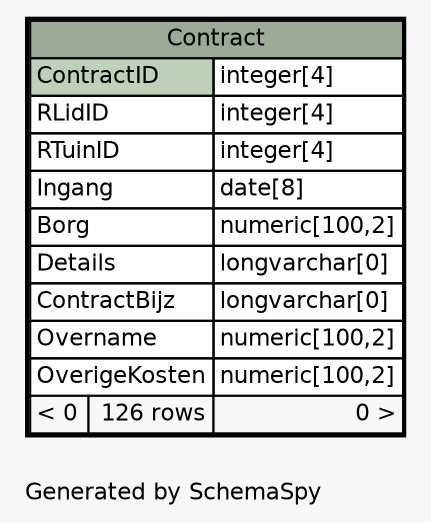 // dot 2.40.1 on Linux 4.19.0-5-amd64
// SchemaSpy rev 590
digraph "oneDegreeRelationshipsDiagram" {
  graph [
    rankdir="RL"
    bgcolor="#f7f7f7"
    label="\nGenerated by SchemaSpy"
    labeljust="l"
    nodesep="0.18"
    ranksep="0.46"
    fontname="Helvetica"
    fontsize="11"
  ];
  node [
    fontname="Helvetica"
    fontsize="11"
    shape="plaintext"
  ];
  edge [
    arrowsize="0.8"
  ];
  "Contract" [
    label=<
    <TABLE BORDER="2" CELLBORDER="1" CELLSPACING="0" BGCOLOR="#ffffff">
      <TR><TD COLSPAN="3" BGCOLOR="#9bab96" ALIGN="CENTER">Contract</TD></TR>
      <TR><TD PORT="ContractID" COLSPAN="2" BGCOLOR="#bed1b8" ALIGN="LEFT">ContractID</TD><TD PORT="ContractID.type" ALIGN="LEFT">integer[4]</TD></TR>
      <TR><TD PORT="RLidID" COLSPAN="2" ALIGN="LEFT">RLidID</TD><TD PORT="RLidID.type" ALIGN="LEFT">integer[4]</TD></TR>
      <TR><TD PORT="RTuinID" COLSPAN="2" ALIGN="LEFT">RTuinID</TD><TD PORT="RTuinID.type" ALIGN="LEFT">integer[4]</TD></TR>
      <TR><TD PORT="Ingang" COLSPAN="2" ALIGN="LEFT">Ingang</TD><TD PORT="Ingang.type" ALIGN="LEFT">date[8]</TD></TR>
      <TR><TD PORT="Borg" COLSPAN="2" ALIGN="LEFT">Borg</TD><TD PORT="Borg.type" ALIGN="LEFT">numeric[100,2]</TD></TR>
      <TR><TD PORT="Details" COLSPAN="2" ALIGN="LEFT">Details</TD><TD PORT="Details.type" ALIGN="LEFT">longvarchar[0]</TD></TR>
      <TR><TD PORT="ContractBijz" COLSPAN="2" ALIGN="LEFT">ContractBijz</TD><TD PORT="ContractBijz.type" ALIGN="LEFT">longvarchar[0]</TD></TR>
      <TR><TD PORT="Overname" COLSPAN="2" ALIGN="LEFT">Overname</TD><TD PORT="Overname.type" ALIGN="LEFT">numeric[100,2]</TD></TR>
      <TR><TD PORT="OverigeKosten" COLSPAN="2" ALIGN="LEFT">OverigeKosten</TD><TD PORT="OverigeKosten.type" ALIGN="LEFT">numeric[100,2]</TD></TR>
      <TR><TD ALIGN="LEFT" BGCOLOR="#f7f7f7">&lt; 0</TD><TD ALIGN="RIGHT" BGCOLOR="#f7f7f7">126 rows</TD><TD ALIGN="RIGHT" BGCOLOR="#f7f7f7">0 &gt;</TD></TR>
    </TABLE>>
    URL="Contract.html"
    tooltip="Contract"
  ];
}
